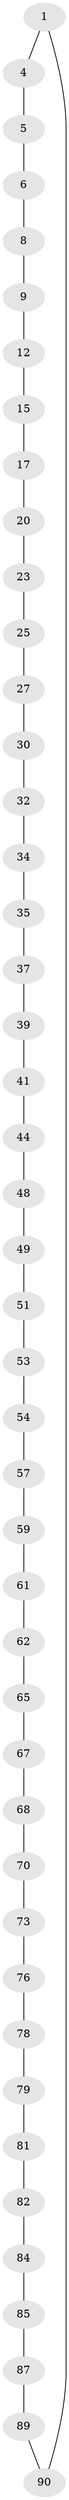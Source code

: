// original degree distribution, {2: 1.0}
// Generated by graph-tools (version 1.1) at 2025/20/03/04/25 18:20:11]
// undirected, 45 vertices, 45 edges
graph export_dot {
graph [start="1"]
  node [color=gray90,style=filled];
  1 [super="+2"];
  4;
  5;
  6 [super="+7"];
  8;
  9 [super="+10"];
  12 [super="+13"];
  15 [super="+16"];
  17 [super="+18"];
  20 [super="+21"];
  23 [super="+24"];
  25 [super="+26"];
  27 [super="+28"];
  30 [super="+31"];
  32 [super="+33"];
  34;
  35 [super="+36"];
  37 [super="+38"];
  39 [super="+40"];
  41 [super="+42"];
  44 [super="+45"];
  48;
  49 [super="+50"];
  51 [super="+52"];
  53;
  54 [super="+55"];
  57 [super="+58"];
  59 [super="+60"];
  61;
  62 [super="+63"];
  65 [super="+66"];
  67;
  68 [super="+69"];
  70 [super="+71"];
  73 [super="+74"];
  76 [super="+77"];
  78;
  79 [super="+80"];
  81;
  82 [super="+83"];
  84;
  85 [super="+86"];
  87 [super="+88"];
  89;
  90;
  1 -- 90;
  1 -- 4;
  4 -- 5;
  5 -- 6;
  6 -- 8;
  8 -- 9;
  9 -- 12;
  12 -- 15;
  15 -- 17;
  17 -- 20;
  20 -- 23;
  23 -- 25;
  25 -- 27;
  27 -- 30;
  30 -- 32;
  32 -- 34;
  34 -- 35;
  35 -- 37;
  37 -- 39;
  39 -- 41;
  41 -- 44;
  44 -- 48;
  48 -- 49;
  49 -- 51;
  51 -- 53;
  53 -- 54;
  54 -- 57;
  57 -- 59;
  59 -- 61;
  61 -- 62;
  62 -- 65;
  65 -- 67;
  67 -- 68;
  68 -- 70;
  70 -- 73;
  73 -- 76;
  76 -- 78;
  78 -- 79;
  79 -- 81;
  81 -- 82;
  82 -- 84;
  84 -- 85;
  85 -- 87;
  87 -- 89;
  89 -- 90;
}
